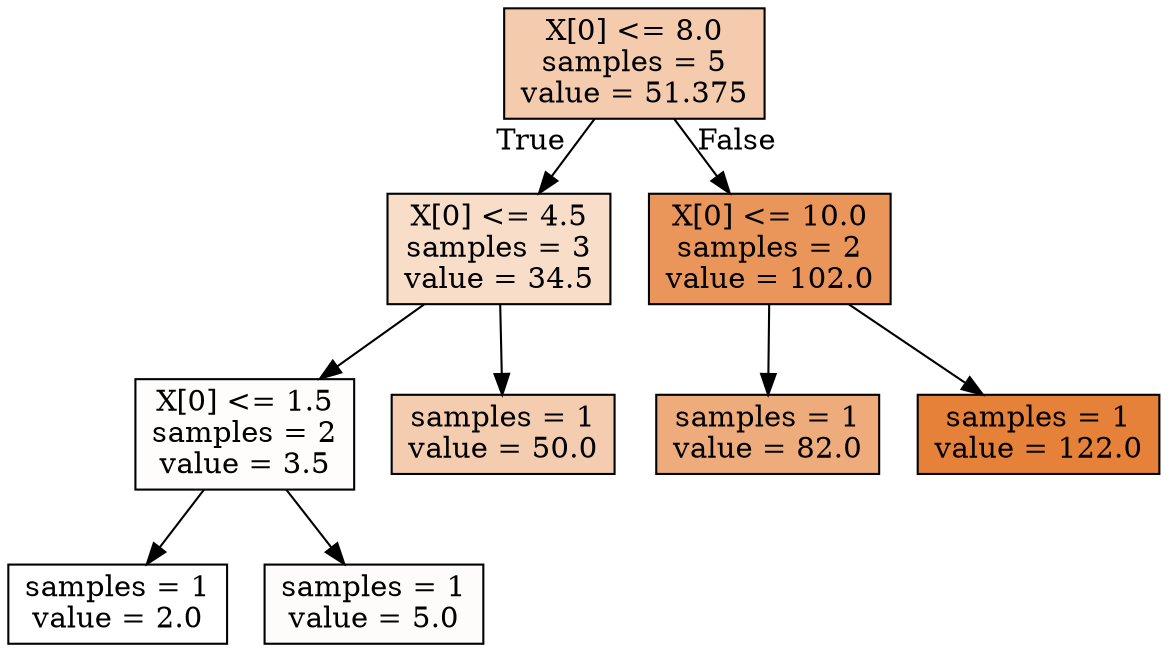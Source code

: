 digraph Tree {
node [shape=box, style="filled", color="black"] ;
0 [label="X[0] <= 8.0\nsamples = 5\nvalue = 51.375", fillcolor="#e5813969"] ;
1 [label="X[0] <= 4.5\nsamples = 3\nvalue = 34.5", fillcolor="#e5813945"] ;
0 -> 1 [labeldistance=2.5, labelangle=45, headlabel="True"] ;
2 [label="X[0] <= 1.5\nsamples = 2\nvalue = 3.5", fillcolor="#e5813903"] ;
1 -> 2 ;
3 [label="samples = 1\nvalue = 2.0", fillcolor="#e5813900"] ;
2 -> 3 ;
4 [label="samples = 1\nvalue = 5.0", fillcolor="#e5813906"] ;
2 -> 4 ;
5 [label="samples = 1\nvalue = 50.0", fillcolor="#e5813966"] ;
1 -> 5 ;
6 [label="X[0] <= 10.0\nsamples = 2\nvalue = 102.0", fillcolor="#e58139d4"] ;
0 -> 6 [labeldistance=2.5, labelangle=-45, headlabel="False"] ;
7 [label="samples = 1\nvalue = 82.0", fillcolor="#e58139aa"] ;
6 -> 7 ;
8 [label="samples = 1\nvalue = 122.0", fillcolor="#e58139ff"] ;
6 -> 8 ;
}